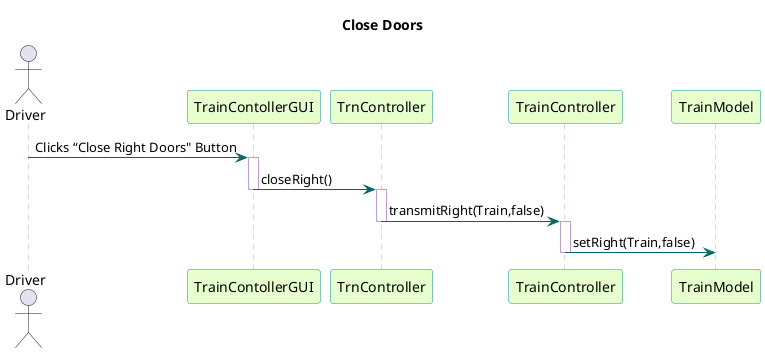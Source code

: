 @startuml

title Close Doors

skinparam sequence {
	BackgroundColor transparent
	ParticipantBackgroundColor #e6ffcc
	ParticipantBorderColor 	#049595
	PackageBorderCOlor  #049595
	ArrowColor #006666
	LifeLineBorderColor #c09cd9
}

actor Driver
participant "TrainContollerGUI" as A
participant "TrnController" as B
participant “TrainController” as C
participant "TrainModel" as D

Driver -> A : Clicks “Close Right Doors" Button
activate A

A -> B : closeRight()
deactivate A
activate B

B -> C : transmitRight(Train,false)
deactivate B
activate C

C -> D : setRight(Train,false)
deactivate C

@enduml